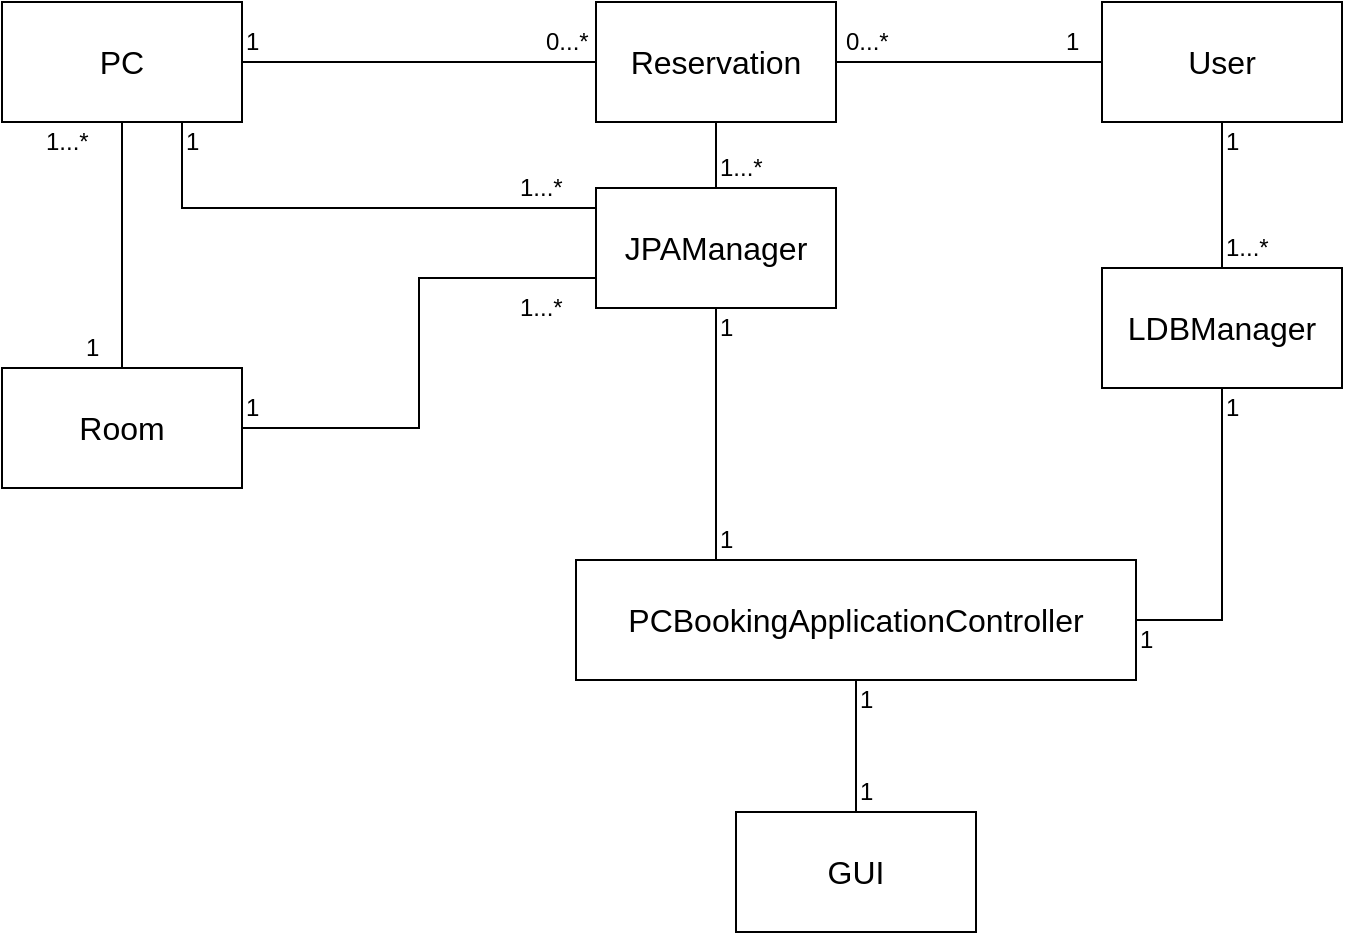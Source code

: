 <mxfile version="12.2.2" type="github" pages="1"><diagram id="ZwbKLI6qdFNKQ9Zbvg8j" name="Page-1"><mxGraphModel dx="1422" dy="842" grid="1" gridSize="10" guides="1" tooltips="1" connect="1" arrows="1" fold="1" page="1" pageScale="1" pageWidth="827" pageHeight="1169" math="0" shadow="0"><root><mxCell id="0"/><mxCell id="1" parent="0"/><mxCell id="8ZCji_2-xwoUhK-unYp2-1" value="&lt;font style=&quot;font-size: 16px&quot;&gt;User&lt;/font&gt;" style="rounded=0;whiteSpace=wrap;html=1;" parent="1" vertex="1"><mxGeometry x="560" y="97" width="120" height="60" as="geometry"/></mxCell><mxCell id="8ZCji_2-xwoUhK-unYp2-8" value="&lt;font style=&quot;font-size: 16px&quot;&gt;Room&lt;/font&gt;" style="rounded=0;whiteSpace=wrap;html=1;" parent="1" vertex="1"><mxGeometry x="10" y="280" width="120" height="60" as="geometry"/></mxCell><mxCell id="8ZCji_2-xwoUhK-unYp2-9" value="&lt;font style=&quot;font-size: 16px&quot;&gt;PC&lt;/font&gt;" style="rounded=0;whiteSpace=wrap;html=1;" parent="1" vertex="1"><mxGeometry x="10" y="97" width="120" height="60" as="geometry"/></mxCell><mxCell id="8ZCji_2-xwoUhK-unYp2-10" value="&lt;font style=&quot;font-size: 16px&quot;&gt;Reservation&lt;/font&gt;" style="rounded=0;whiteSpace=wrap;html=1;" parent="1" vertex="1"><mxGeometry x="307" y="97" width="120" height="60" as="geometry"/></mxCell><mxCell id="8ZCji_2-xwoUhK-unYp2-11" value="" style="endArrow=none;html=1;entryX=0;entryY=0.5;entryDx=0;entryDy=0;exitX=1;exitY=0.5;exitDx=0;exitDy=0;" parent="1" source="8ZCji_2-xwoUhK-unYp2-10" target="8ZCji_2-xwoUhK-unYp2-1" edge="1"><mxGeometry width="50" height="50" relative="1" as="geometry"><mxPoint x="440" y="217" as="sourcePoint"/><mxPoint x="490" y="167" as="targetPoint"/></mxGeometry></mxCell><mxCell id="8ZCji_2-xwoUhK-unYp2-12" value="" style="endArrow=none;html=1;entryX=0;entryY=0.5;entryDx=0;entryDy=0;exitX=1;exitY=0.5;exitDx=0;exitDy=0;" parent="1" source="8ZCji_2-xwoUhK-unYp2-9" target="8ZCji_2-xwoUhK-unYp2-10" edge="1"><mxGeometry width="50" height="50" relative="1" as="geometry"><mxPoint x="250" y="217" as="sourcePoint"/><mxPoint x="300" y="167" as="targetPoint"/></mxGeometry></mxCell><mxCell id="8ZCji_2-xwoUhK-unYp2-13" value="" style="endArrow=none;html=1;entryX=0.5;entryY=1;entryDx=0;entryDy=0;exitX=0.5;exitY=0;exitDx=0;exitDy=0;" parent="1" source="8ZCji_2-xwoUhK-unYp2-8" target="8ZCji_2-xwoUhK-unYp2-9" edge="1"><mxGeometry width="50" height="50" relative="1" as="geometry"><mxPoint x="150" y="227" as="sourcePoint"/><mxPoint x="200" y="177" as="targetPoint"/></mxGeometry></mxCell><mxCell id="8ZCji_2-xwoUhK-unYp2-14" value="0...*" style="text;html=1;resizable=0;points=[];autosize=1;align=left;verticalAlign=top;spacingTop=-4;" parent="1" vertex="1"><mxGeometry x="430" y="107" width="40" height="20" as="geometry"/></mxCell><mxCell id="8ZCji_2-xwoUhK-unYp2-15" value="1" style="text;html=1;resizable=0;points=[];autosize=1;align=left;verticalAlign=top;spacingTop=-4;" parent="1" vertex="1"><mxGeometry x="540" y="107" width="20" height="20" as="geometry"/></mxCell><mxCell id="8ZCji_2-xwoUhK-unYp2-16" value="1" style="text;html=1;resizable=0;points=[];autosize=1;align=left;verticalAlign=top;spacingTop=-4;" parent="1" vertex="1"><mxGeometry x="130" y="107" width="20" height="20" as="geometry"/></mxCell><mxCell id="8ZCji_2-xwoUhK-unYp2-17" value="0...*" style="text;html=1;resizable=0;points=[];autosize=1;align=left;verticalAlign=top;spacingTop=-4;" parent="1" vertex="1"><mxGeometry x="280" y="107" width="40" height="20" as="geometry"/></mxCell><mxCell id="8ZCji_2-xwoUhK-unYp2-18" value="1...*" style="text;html=1;resizable=0;points=[];autosize=1;align=left;verticalAlign=top;spacingTop=-4;" parent="1" vertex="1"><mxGeometry x="30" y="157" width="40" height="20" as="geometry"/></mxCell><mxCell id="8ZCji_2-xwoUhK-unYp2-19" value="1" style="text;html=1;resizable=0;points=[];autosize=1;align=left;verticalAlign=top;spacingTop=-4;" parent="1" vertex="1"><mxGeometry x="50" y="260" width="20" height="20" as="geometry"/></mxCell><mxCell id="cdlULNe-ozgJhpzeYere-6" style="edgeStyle=orthogonalEdgeStyle;rounded=0;orthogonalLoop=1;jettySize=auto;html=1;exitX=0.5;exitY=0;exitDx=0;exitDy=0;entryX=0.5;entryY=1;entryDx=0;entryDy=0;endArrow=none;endFill=0;" edge="1" parent="1" source="cdlULNe-ozgJhpzeYere-2" target="cdlULNe-ozgJhpzeYere-4"><mxGeometry relative="1" as="geometry"/></mxCell><mxCell id="cdlULNe-ozgJhpzeYere-2" value="&lt;font style=&quot;font-size: 16px&quot;&gt;GUI&lt;/font&gt;" style="rounded=0;whiteSpace=wrap;html=1;" vertex="1" parent="1"><mxGeometry x="377" y="502" width="120" height="60" as="geometry"/></mxCell><mxCell id="cdlULNe-ozgJhpzeYere-9" style="edgeStyle=orthogonalEdgeStyle;rounded=0;orthogonalLoop=1;jettySize=auto;html=1;exitX=0.25;exitY=0;exitDx=0;exitDy=0;endArrow=none;endFill=0;" edge="1" parent="1" source="cdlULNe-ozgJhpzeYere-4" target="cdlULNe-ozgJhpzeYere-7"><mxGeometry relative="1" as="geometry"/></mxCell><mxCell id="cdlULNe-ozgJhpzeYere-10" style="edgeStyle=orthogonalEdgeStyle;rounded=0;orthogonalLoop=1;jettySize=auto;html=1;exitX=1;exitY=0.5;exitDx=0;exitDy=0;endArrow=none;endFill=0;" edge="1" parent="1" source="cdlULNe-ozgJhpzeYere-4" target="cdlULNe-ozgJhpzeYere-8"><mxGeometry relative="1" as="geometry"/></mxCell><mxCell id="cdlULNe-ozgJhpzeYere-4" value="&lt;font style=&quot;font-size: 16px&quot;&gt;PCBookingApplicationController&lt;/font&gt;" style="rounded=0;whiteSpace=wrap;html=1;" vertex="1" parent="1"><mxGeometry x="297" y="376" width="280" height="60" as="geometry"/></mxCell><mxCell id="cdlULNe-ozgJhpzeYere-12" style="edgeStyle=orthogonalEdgeStyle;rounded=0;orthogonalLoop=1;jettySize=auto;html=1;exitX=0.5;exitY=0;exitDx=0;exitDy=0;endArrow=none;endFill=0;entryX=0.5;entryY=1;entryDx=0;entryDy=0;" edge="1" parent="1" source="cdlULNe-ozgJhpzeYere-7" target="8ZCji_2-xwoUhK-unYp2-10"><mxGeometry relative="1" as="geometry"><mxPoint x="367" y="170" as="targetPoint"/></mxGeometry></mxCell><mxCell id="cdlULNe-ozgJhpzeYere-17" style="edgeStyle=orthogonalEdgeStyle;rounded=0;orthogonalLoop=1;jettySize=auto;html=1;exitX=0;exitY=0.5;exitDx=0;exitDy=0;entryX=0.75;entryY=1;entryDx=0;entryDy=0;endArrow=none;endFill=0;" edge="1" parent="1" source="cdlULNe-ozgJhpzeYere-7" target="8ZCji_2-xwoUhK-unYp2-9"><mxGeometry relative="1" as="geometry"><Array as="points"><mxPoint x="307" y="200"/><mxPoint x="100" y="200"/></Array></mxGeometry></mxCell><mxCell id="cdlULNe-ozgJhpzeYere-25" style="edgeStyle=orthogonalEdgeStyle;rounded=0;orthogonalLoop=1;jettySize=auto;html=1;exitX=0;exitY=0.75;exitDx=0;exitDy=0;entryX=1;entryY=0.5;entryDx=0;entryDy=0;endArrow=none;endFill=0;" edge="1" parent="1" source="cdlULNe-ozgJhpzeYere-7" target="8ZCji_2-xwoUhK-unYp2-8"><mxGeometry relative="1" as="geometry"/></mxCell><mxCell id="cdlULNe-ozgJhpzeYere-7" value="&lt;font style=&quot;font-size: 16px&quot;&gt;JPAManager&lt;/font&gt;" style="rounded=0;whiteSpace=wrap;html=1;" vertex="1" parent="1"><mxGeometry x="307" y="190" width="120" height="60" as="geometry"/></mxCell><mxCell id="cdlULNe-ozgJhpzeYere-11" style="edgeStyle=orthogonalEdgeStyle;rounded=0;orthogonalLoop=1;jettySize=auto;html=1;exitX=0.5;exitY=0;exitDx=0;exitDy=0;entryX=0.5;entryY=1;entryDx=0;entryDy=0;endArrow=none;endFill=0;" edge="1" parent="1" source="cdlULNe-ozgJhpzeYere-8" target="8ZCji_2-xwoUhK-unYp2-1"><mxGeometry relative="1" as="geometry"/></mxCell><mxCell id="cdlULNe-ozgJhpzeYere-8" value="&lt;font style=&quot;font-size: 16px&quot;&gt;LDBManager&lt;/font&gt;" style="rounded=0;whiteSpace=wrap;html=1;" vertex="1" parent="1"><mxGeometry x="560" y="230" width="120" height="60" as="geometry"/></mxCell><mxCell id="cdlULNe-ozgJhpzeYere-18" value="1" style="text;html=1;resizable=0;points=[];autosize=1;align=left;verticalAlign=top;spacingTop=-4;" vertex="1" parent="1"><mxGeometry x="437" y="436" width="20" height="20" as="geometry"/></mxCell><mxCell id="cdlULNe-ozgJhpzeYere-19" value="1" style="text;html=1;resizable=0;points=[];autosize=1;align=left;verticalAlign=top;spacingTop=-4;" vertex="1" parent="1"><mxGeometry x="437" y="482" width="20" height="20" as="geometry"/></mxCell><mxCell id="cdlULNe-ozgJhpzeYere-20" value="1" style="text;html=1;resizable=0;points=[];autosize=1;align=left;verticalAlign=top;spacingTop=-4;" vertex="1" parent="1"><mxGeometry x="367" y="356" width="20" height="20" as="geometry"/></mxCell><mxCell id="cdlULNe-ozgJhpzeYere-21" value="1" style="text;html=1;resizable=0;points=[];autosize=1;align=left;verticalAlign=top;spacingTop=-4;" vertex="1" parent="1"><mxGeometry x="367" y="250" width="20" height="20" as="geometry"/></mxCell><mxCell id="cdlULNe-ozgJhpzeYere-22" value="1" style="text;html=1;resizable=0;points=[];autosize=1;align=left;verticalAlign=top;spacingTop=-4;" vertex="1" parent="1"><mxGeometry x="577" y="406" width="20" height="20" as="geometry"/></mxCell><mxCell id="cdlULNe-ozgJhpzeYere-24" value="1" style="text;html=1;resizable=0;points=[];autosize=1;align=left;verticalAlign=top;spacingTop=-4;" vertex="1" parent="1"><mxGeometry x="620" y="290" width="20" height="20" as="geometry"/></mxCell><mxCell id="cdlULNe-ozgJhpzeYere-26" value="1" style="text;html=1;resizable=0;points=[];autosize=1;align=left;verticalAlign=top;spacingTop=-4;" vertex="1" parent="1"><mxGeometry x="130" y="290" width="20" height="20" as="geometry"/></mxCell><mxCell id="cdlULNe-ozgJhpzeYere-27" value="1" style="text;html=1;resizable=0;points=[];autosize=1;align=left;verticalAlign=top;spacingTop=-4;" vertex="1" parent="1"><mxGeometry x="100" y="157" width="20" height="20" as="geometry"/></mxCell><mxCell id="cdlULNe-ozgJhpzeYere-28" value="1...*" style="text;html=1;resizable=0;points=[];autosize=1;align=left;verticalAlign=top;spacingTop=-4;" vertex="1" parent="1"><mxGeometry x="267" y="240" width="40" height="20" as="geometry"/></mxCell><mxCell id="cdlULNe-ozgJhpzeYere-30" value="1...*" style="text;html=1;resizable=0;points=[];autosize=1;align=left;verticalAlign=top;spacingTop=-4;" vertex="1" parent="1"><mxGeometry x="267" y="180" width="40" height="20" as="geometry"/></mxCell><mxCell id="cdlULNe-ozgJhpzeYere-31" value="1...*" style="text;html=1;resizable=0;points=[];autosize=1;align=left;verticalAlign=top;spacingTop=-4;" vertex="1" parent="1"><mxGeometry x="367" y="170" width="40" height="20" as="geometry"/></mxCell><mxCell id="cdlULNe-ozgJhpzeYere-32" value="1...*" style="text;html=1;resizable=0;points=[];autosize=1;align=left;verticalAlign=top;spacingTop=-4;" vertex="1" parent="1"><mxGeometry x="620" y="210" width="40" height="20" as="geometry"/></mxCell><mxCell id="cdlULNe-ozgJhpzeYere-33" value="1" style="text;html=1;resizable=0;points=[];autosize=1;align=left;verticalAlign=top;spacingTop=-4;" vertex="1" parent="1"><mxGeometry x="620" y="157" width="20" height="20" as="geometry"/></mxCell></root></mxGraphModel></diagram></mxfile>